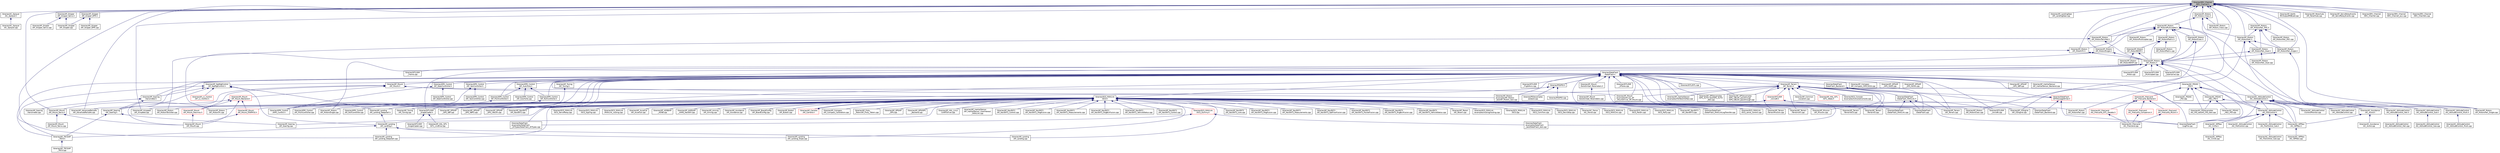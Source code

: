 digraph "libraries/SRV_Channel/SRV_Channel.h"
{
 // INTERACTIVE_SVG=YES
  edge [fontname="Helvetica",fontsize="10",labelfontname="Helvetica",labelfontsize="10"];
  node [fontname="Helvetica",fontsize="10",shape=record];
  Node1 [label="libraries/SRV_Channel\l/SRV_Channel.h",height=0.2,width=0.4,color="black", fillcolor="grey75", style="filled", fontcolor="black"];
  Node1 -> Node2 [dir="back",color="midnightblue",fontsize="10",style="solid",fontname="Helvetica"];
  Node2 [label="libraries/AC_Sprayer\l/AC_Sprayer.h",height=0.2,width=0.4,color="black", fillcolor="white", style="filled",URL="$AC__Sprayer_8h.html",tooltip="Crop sprayer library. "];
  Node2 -> Node3 [dir="back",color="midnightblue",fontsize="10",style="solid",fontname="Helvetica"];
  Node3 [label="libraries/AC_Sprayer\l/AC_Sprayer.cpp",height=0.2,width=0.4,color="black", fillcolor="white", style="filled",URL="$AC__Sprayer_8cpp.html"];
  Node1 -> Node4 [dir="back",color="midnightblue",fontsize="10",style="solid",fontname="Helvetica"];
  Node4 [label="libraries/AP_AdvancedFailsafe\l/AP_AdvancedFailsafe.cpp",height=0.2,width=0.4,color="black", fillcolor="white", style="filled",URL="$AP__AdvancedFailsafe_8cpp.html"];
  Node1 -> Node5 [dir="back",color="midnightblue",fontsize="10",style="solid",fontname="Helvetica"];
  Node5 [label="libraries/AP_Airspeed\l/AP_Airspeed.cpp",height=0.2,width=0.4,color="black", fillcolor="white", style="filled",URL="$AP__Airspeed_8cpp.html"];
  Node1 -> Node6 [dir="back",color="midnightblue",fontsize="10",style="solid",fontname="Helvetica"];
  Node6 [label="libraries/AP_Gripper\l/AP_Gripper_Servo.h",height=0.2,width=0.4,color="black", fillcolor="white", style="filled",URL="$AP__Gripper__Servo_8h.html"];
  Node6 -> Node7 [dir="back",color="midnightblue",fontsize="10",style="solid",fontname="Helvetica"];
  Node7 [label="libraries/AP_Gripper\l/AP_Gripper.cpp",height=0.2,width=0.4,color="black", fillcolor="white", style="filled",URL="$AP__Gripper_8cpp.html"];
  Node6 -> Node8 [dir="back",color="midnightblue",fontsize="10",style="solid",fontname="Helvetica"];
  Node8 [label="libraries/AP_Gripper\l/AP_Gripper_Servo.cpp",height=0.2,width=0.4,color="black", fillcolor="white", style="filled",URL="$AP__Gripper__Servo_8cpp.html"];
  Node1 -> Node9 [dir="back",color="midnightblue",fontsize="10",style="solid",fontname="Helvetica"];
  Node9 [label="libraries/AP_Gripper\l/AP_Gripper_EPM.h",height=0.2,width=0.4,color="black", fillcolor="white", style="filled",URL="$AP__Gripper__EPM_8h.html"];
  Node9 -> Node7 [dir="back",color="midnightblue",fontsize="10",style="solid",fontname="Helvetica"];
  Node9 -> Node10 [dir="back",color="midnightblue",fontsize="10",style="solid",fontname="Helvetica"];
  Node10 [label="libraries/AP_Gripper\l/AP_Gripper_EPM.cpp",height=0.2,width=0.4,color="black", fillcolor="white", style="filled",URL="$AP__Gripper__EPM_8cpp.html"];
  Node1 -> Node11 [dir="back",color="midnightblue",fontsize="10",style="solid",fontname="Helvetica"];
  Node11 [label="libraries/AP_ICEngine\l/AP_ICEngine.cpp",height=0.2,width=0.4,color="black", fillcolor="white", style="filled",URL="$AP__ICEngine_8cpp.html"];
  Node1 -> Node12 [dir="back",color="midnightblue",fontsize="10",style="solid",fontname="Helvetica"];
  Node12 [label="libraries/AP_Landing\l/AP_Landing_Deepstall.cpp",height=0.2,width=0.4,color="black", fillcolor="white", style="filled",URL="$AP__Landing__Deepstall_8cpp.html"];
  Node1 -> Node13 [dir="back",color="midnightblue",fontsize="10",style="solid",fontname="Helvetica"];
  Node13 [label="libraries/AP_LandingGear\l/AP_LandingGear.cpp",height=0.2,width=0.4,color="black", fillcolor="white", style="filled",URL="$AP__LandingGear_8cpp.html"];
  Node1 -> Node14 [dir="back",color="midnightblue",fontsize="10",style="solid",fontname="Helvetica"];
  Node14 [label="libraries/AP_Motors\l/AP_Motors_Class.h",height=0.2,width=0.4,color="black", fillcolor="white", style="filled",URL="$AP__Motors__Class_8h.html"];
  Node14 -> Node15 [dir="back",color="midnightblue",fontsize="10",style="solid",fontname="Helvetica"];
  Node15 [label="libraries/AP_Motors\l/AP_Motors.h",height=0.2,width=0.4,color="black", fillcolor="white", style="filled",URL="$AP__Motors_8h.html"];
  Node15 -> Node16 [dir="back",color="midnightblue",fontsize="10",style="solid",fontname="Helvetica"];
  Node16 [label="libraries/AC_AttitudeControl\l/AC_AttitudeControl.h",height=0.2,width=0.4,color="black", fillcolor="white", style="filled",URL="$AC__AttitudeControl_8h.html",tooltip="ArduCopter attitude control library. "];
  Node16 -> Node17 [dir="back",color="midnightblue",fontsize="10",style="solid",fontname="Helvetica"];
  Node17 [label="libraries/AC_AttitudeControl\l/AC_AttitudeControl.cpp",height=0.2,width=0.4,color="black", fillcolor="white", style="filled",URL="$AC__AttitudeControl_8cpp.html"];
  Node16 -> Node18 [dir="back",color="midnightblue",fontsize="10",style="solid",fontname="Helvetica"];
  Node18 [label="libraries/AC_AttitudeControl\l/AC_AttitudeControl_Heli.h",height=0.2,width=0.4,color="black", fillcolor="white", style="filled",URL="$AC__AttitudeControl__Heli_8h.html",tooltip="ArduCopter attitude control library for traditional helicopters. "];
  Node18 -> Node19 [dir="back",color="midnightblue",fontsize="10",style="solid",fontname="Helvetica"];
  Node19 [label="libraries/AC_AttitudeControl\l/AC_AttitudeControl_Heli.cpp",height=0.2,width=0.4,color="black", fillcolor="white", style="filled",URL="$AC__AttitudeControl__Heli_8cpp.html"];
  Node16 -> Node20 [dir="back",color="midnightblue",fontsize="10",style="solid",fontname="Helvetica"];
  Node20 [label="libraries/AC_AttitudeControl\l/AC_AttitudeControl_Multi.h",height=0.2,width=0.4,color="black", fillcolor="white", style="filled",URL="$AC__AttitudeControl__Multi_8h.html",tooltip="ArduCopter attitude control library. "];
  Node20 -> Node21 [dir="back",color="midnightblue",fontsize="10",style="solid",fontname="Helvetica"];
  Node21 [label="libraries/AC_AttitudeControl\l/AC_AttitudeControl_Multi.cpp",height=0.2,width=0.4,color="black", fillcolor="white", style="filled",URL="$AC__AttitudeControl__Multi_8cpp.html"];
  Node16 -> Node22 [dir="back",color="midnightblue",fontsize="10",style="solid",fontname="Helvetica"];
  Node22 [label="libraries/AC_AttitudeControl\l/AC_AttitudeControl_Sub.h",height=0.2,width=0.4,color="black", fillcolor="white", style="filled",URL="$AC__AttitudeControl__Sub_8h.html",tooltip="ArduSub attitude control library. "];
  Node22 -> Node23 [dir="back",color="midnightblue",fontsize="10",style="solid",fontname="Helvetica"];
  Node23 [label="libraries/AC_AttitudeControl\l/AC_AttitudeControl_Sub.cpp",height=0.2,width=0.4,color="black", fillcolor="white", style="filled",URL="$AC__AttitudeControl__Sub_8cpp.html"];
  Node16 -> Node24 [dir="back",color="midnightblue",fontsize="10",style="solid",fontname="Helvetica"];
  Node24 [label="libraries/AC_AttitudeControl\l/AC_PosControl.h",height=0.2,width=0.4,color="black", fillcolor="white", style="filled",URL="$AC__PosControl_8h.html"];
  Node24 -> Node25 [dir="back",color="midnightblue",fontsize="10",style="solid",fontname="Helvetica"];
  Node25 [label="libraries/AC_AttitudeControl\l/AC_PosControl.cpp",height=0.2,width=0.4,color="black", fillcolor="white", style="filled",URL="$AC__PosControl_8cpp.html"];
  Node24 -> Node26 [dir="back",color="midnightblue",fontsize="10",style="solid",fontname="Helvetica"];
  Node26 [label="libraries/AC_AttitudeControl\l/AC_PosControl_Sub.h",height=0.2,width=0.4,color="black", fillcolor="white", style="filled",URL="$AC__PosControl__Sub_8h.html"];
  Node26 -> Node27 [dir="back",color="midnightblue",fontsize="10",style="solid",fontname="Helvetica"];
  Node27 [label="libraries/AC_AttitudeControl\l/AC_PosControl_Sub.cpp",height=0.2,width=0.4,color="black", fillcolor="white", style="filled",URL="$AC__PosControl__Sub_8cpp.html"];
  Node24 -> Node28 [dir="back",color="midnightblue",fontsize="10",style="solid",fontname="Helvetica"];
  Node28 [label="libraries/AC_WPNav\l/AC_Circle.h",height=0.2,width=0.4,color="black", fillcolor="white", style="filled",URL="$AC__Circle_8h.html"];
  Node28 -> Node29 [dir="back",color="midnightblue",fontsize="10",style="solid",fontname="Helvetica"];
  Node29 [label="libraries/AC_WPNav\l/AC_Circle.cpp",height=0.2,width=0.4,color="black", fillcolor="white", style="filled",URL="$AC__Circle_8cpp.html"];
  Node24 -> Node30 [dir="back",color="midnightblue",fontsize="10",style="solid",fontname="Helvetica"];
  Node30 [label="libraries/AC_WPNav\l/AC_WPNav.h",height=0.2,width=0.4,color="black", fillcolor="white", style="filled",URL="$AC__WPNav_8h.html"];
  Node30 -> Node31 [dir="back",color="midnightblue",fontsize="10",style="solid",fontname="Helvetica"];
  Node31 [label="libraries/AC_WPNav\l/AC_WPNav.cpp",height=0.2,width=0.4,color="black", fillcolor="white", style="filled",URL="$AC__WPNav_8cpp.html"];
  Node24 -> Node32 [dir="back",color="midnightblue",fontsize="10",style="solid",fontname="Helvetica"];
  Node32 [label="libraries/DataFlash\l/LogFile.cpp",height=0.2,width=0.4,color="black", fillcolor="white", style="filled",URL="$LogFile_8cpp.html"];
  Node16 -> Node33 [dir="back",color="midnightblue",fontsize="10",style="solid",fontname="Helvetica"];
  Node33 [label="libraries/AC_AttitudeControl\l/ControlMonitor.cpp",height=0.2,width=0.4,color="black", fillcolor="white", style="filled",URL="$ControlMonitor_8cpp.html"];
  Node16 -> Node34 [dir="back",color="midnightblue",fontsize="10",style="solid",fontname="Helvetica"];
  Node34 [label="libraries/AC_Avoidance\l/AC_Avoid.h",height=0.2,width=0.4,color="black", fillcolor="white", style="filled",URL="$AC__Avoid_8h.html"];
  Node34 -> Node35 [dir="back",color="midnightblue",fontsize="10",style="solid",fontname="Helvetica"];
  Node35 [label="libraries/AC_Avoidance\l/AC_Avoid.cpp",height=0.2,width=0.4,color="black", fillcolor="white", style="filled",URL="$AC__Avoid_8cpp.html"];
  Node34 -> Node30 [dir="back",color="midnightblue",fontsize="10",style="solid",fontname="Helvetica"];
  Node16 -> Node30 [dir="back",color="midnightblue",fontsize="10",style="solid",fontname="Helvetica"];
  Node16 -> Node32 [dir="back",color="midnightblue",fontsize="10",style="solid",fontname="Helvetica"];
  Node15 -> Node24 [dir="back",color="midnightblue",fontsize="10",style="solid",fontname="Helvetica"];
  Node15 -> Node36 [dir="back",color="midnightblue",fontsize="10",style="solid",fontname="Helvetica"];
  Node36 [label="libraries/AP_Motors\l/examples/AP_Motors\l_test/AP_Motors_test.cpp",height=0.2,width=0.4,color="black", fillcolor="white", style="filled",URL="$AP__Motors__test_8cpp.html"];
  Node15 -> Node37 [dir="back",color="midnightblue",fontsize="10",style="solid",fontname="Helvetica"];
  Node37 [label="libraries/DataFlash\l/DataFlash.h",height=0.2,width=0.4,color="black", fillcolor="white", style="filled",URL="$DataFlash_8h.html"];
  Node37 -> Node38 [dir="back",color="midnightblue",fontsize="10",style="solid",fontname="Helvetica"];
  Node38 [label="libraries/AC_PID/AC\l_PID.h",height=0.2,width=0.4,color="black", fillcolor="white", style="filled",URL="$AC__PID_8h.html",tooltip="Generic PID algorithm, with EEPROM-backed storage of constants. "];
  Node38 -> Node16 [dir="back",color="midnightblue",fontsize="10",style="solid",fontname="Helvetica"];
  Node38 -> Node24 [dir="back",color="midnightblue",fontsize="10",style="solid",fontname="Helvetica"];
  Node38 -> Node39 [dir="back",color="midnightblue",fontsize="10",style="solid",fontname="Helvetica"];
  Node39 [label="libraries/AC_PID/AC\l_HELI_PID.h",height=0.2,width=0.4,color="black", fillcolor="white", style="filled",URL="$AC__HELI__PID_8h.html",tooltip="Helicopter Specific Rate PID algorithm, with EEPROM-backed storage of constants. "];
  Node39 -> Node18 [dir="back",color="midnightblue",fontsize="10",style="solid",fontname="Helvetica"];
  Node39 -> Node40 [dir="back",color="midnightblue",fontsize="10",style="solid",fontname="Helvetica"];
  Node40 [label="libraries/AC_PID/AC\l_HELI_PID.cpp",height=0.2,width=0.4,color="black", fillcolor="white", style="filled",URL="$AC__HELI__PID_8cpp.html",tooltip="Generic PID algorithm. "];
  Node39 -> Node41 [dir="back",color="midnightblue",fontsize="10",style="solid",fontname="Helvetica"];
  Node41 [label="libraries/AC_PID/examples\l/AC_PID_test/AC_PID_test.cpp",height=0.2,width=0.4,color="black", fillcolor="white", style="filled",URL="$AC__PID__test_8cpp.html"];
  Node38 -> Node42 [dir="back",color="midnightblue",fontsize="10",style="solid",fontname="Helvetica"];
  Node42 [label="libraries/AC_PID/AC\l_PID.cpp",height=0.2,width=0.4,color="black", fillcolor="white", style="filled",URL="$AC__PID_8cpp.html",tooltip="Generic PID algorithm. "];
  Node38 -> Node41 [dir="back",color="midnightblue",fontsize="10",style="solid",fontname="Helvetica"];
  Node38 -> Node43 [dir="back",color="midnightblue",fontsize="10",style="solid",fontname="Helvetica"];
  Node43 [label="libraries/AC_PrecLand\l/AC_PrecLand_Backend.h",height=0.2,width=0.4,color="red", fillcolor="white", style="filled",URL="$AC__PrecLand__Backend_8h.html"];
  Node43 -> Node44 [dir="back",color="midnightblue",fontsize="10",style="solid",fontname="Helvetica"];
  Node44 [label="libraries/AC_PrecLand\l/AC_PrecLand.cpp",height=0.2,width=0.4,color="black", fillcolor="white", style="filled",URL="$AC__PrecLand_8cpp.html"];
  Node43 -> Node45 [dir="back",color="midnightblue",fontsize="10",style="solid",fontname="Helvetica"];
  Node45 [label="libraries/AC_PrecLand\l/AC_PrecLand_Companion.h",height=0.2,width=0.4,color="red", fillcolor="white", style="filled",URL="$AC__PrecLand__Companion_8h.html"];
  Node45 -> Node44 [dir="back",color="midnightblue",fontsize="10",style="solid",fontname="Helvetica"];
  Node43 -> Node46 [dir="back",color="midnightblue",fontsize="10",style="solid",fontname="Helvetica"];
  Node46 [label="libraries/AC_PrecLand\l/AC_PrecLand_IRLock.h",height=0.2,width=0.4,color="red", fillcolor="white", style="filled",URL="$AC__PrecLand__IRLock_8h.html"];
  Node46 -> Node44 [dir="back",color="midnightblue",fontsize="10",style="solid",fontname="Helvetica"];
  Node43 -> Node47 [dir="back",color="midnightblue",fontsize="10",style="solid",fontname="Helvetica"];
  Node47 [label="libraries/AC_PrecLand\l/AC_PrecLand_SITL_Gazebo.h",height=0.2,width=0.4,color="red", fillcolor="white", style="filled",URL="$AC__PrecLand__SITL__Gazebo_8h.html"];
  Node47 -> Node44 [dir="back",color="midnightblue",fontsize="10",style="solid",fontname="Helvetica"];
  Node37 -> Node48 [dir="back",color="midnightblue",fontsize="10",style="solid",fontname="Helvetica"];
  Node48 [label="libraries/AP_Compass\l/AP_Compass_MMC3416.cpp",height=0.2,width=0.4,color="black", fillcolor="white", style="filled",URL="$AP__Compass__MMC3416_8cpp.html"];
  Node37 -> Node49 [dir="back",color="midnightblue",fontsize="10",style="solid",fontname="Helvetica"];
  Node49 [label="libraries/AP_GPS/AP\l_GPS_GSOF.cpp",height=0.2,width=0.4,color="black", fillcolor="white", style="filled",URL="$AP__GPS__GSOF_8cpp.html"];
  Node37 -> Node50 [dir="back",color="midnightblue",fontsize="10",style="solid",fontname="Helvetica"];
  Node50 [label="libraries/AP_GPS/AP\l_GPS_NOVA.cpp",height=0.2,width=0.4,color="black", fillcolor="white", style="filled",URL="$AP__GPS__NOVA_8cpp.html"];
  Node37 -> Node51 [dir="back",color="midnightblue",fontsize="10",style="solid",fontname="Helvetica"];
  Node51 [label="libraries/AP_GPS/AP\l_GPS_SBF.cpp",height=0.2,width=0.4,color="black", fillcolor="white", style="filled",URL="$AP__GPS__SBF_8cpp.html"];
  Node37 -> Node52 [dir="back",color="midnightblue",fontsize="10",style="solid",fontname="Helvetica"];
  Node52 [label="libraries/AP_GPS/AP\l_GPS_SBP.cpp",height=0.2,width=0.4,color="black", fillcolor="white", style="filled",URL="$AP__GPS__SBP_8cpp.html"];
  Node37 -> Node53 [dir="back",color="midnightblue",fontsize="10",style="solid",fontname="Helvetica"];
  Node53 [label="libraries/AP_GPS/AP\l_GPS_SBP2.cpp",height=0.2,width=0.4,color="black", fillcolor="white", style="filled",URL="$AP__GPS__SBP2_8cpp.html"];
  Node37 -> Node54 [dir="back",color="midnightblue",fontsize="10",style="solid",fontname="Helvetica"];
  Node54 [label="libraries/AP_GPS/AP\l_GPS_UBLOX.cpp",height=0.2,width=0.4,color="black", fillcolor="white", style="filled",URL="$AP__GPS__UBLOX_8cpp.html"];
  Node37 -> Node55 [dir="back",color="midnightblue",fontsize="10",style="solid",fontname="Helvetica"];
  Node55 [label="libraries/AP_GPS/examples\l/GPS_AUTO_test/GPS_AUTO\l_test.cpp",height=0.2,width=0.4,color="black", fillcolor="white", style="filled",URL="$GPS__AUTO__test_8cpp.html"];
  Node37 -> Node56 [dir="back",color="midnightblue",fontsize="10",style="solid",fontname="Helvetica"];
  Node56 [label="libraries/AP_GPS/examples\l/GPS_UBLOX_passthrough\l/GPS_UBLOX_passthrough.cpp",height=0.2,width=0.4,color="black", fillcolor="white", style="filled",URL="$GPS__UBLOX__passthrough_8cpp.html"];
  Node37 -> Node57 [dir="back",color="midnightblue",fontsize="10",style="solid",fontname="Helvetica"];
  Node57 [label="libraries/AP_InertialSensor\l/AP_InertialSensor_Backend.cpp",height=0.2,width=0.4,color="black", fillcolor="white", style="filled",URL="$AP__InertialSensor__Backend_8cpp.html"];
  Node37 -> Node58 [dir="back",color="midnightblue",fontsize="10",style="solid",fontname="Helvetica"];
  Node58 [label="libraries/AP_InertialSensor\l/examples/VibTest/VibTest.cpp",height=0.2,width=0.4,color="black", fillcolor="white", style="filled",URL="$VibTest_8cpp.html"];
  Node37 -> Node36 [dir="back",color="midnightblue",fontsize="10",style="solid",fontname="Helvetica"];
  Node37 -> Node59 [dir="back",color="midnightblue",fontsize="10",style="solid",fontname="Helvetica"];
  Node59 [label="libraries/AP_Mount\l/AP_Mount.h",height=0.2,width=0.4,color="black", fillcolor="white", style="filled",URL="$AP__Mount_8h.html"];
  Node59 -> Node60 [dir="back",color="midnightblue",fontsize="10",style="solid",fontname="Helvetica"];
  Node60 [label="libraries/AP_Mount\l/AP_Mount.cpp",height=0.2,width=0.4,color="black", fillcolor="white", style="filled",URL="$AP__Mount_8cpp.html"];
  Node59 -> Node61 [dir="back",color="midnightblue",fontsize="10",style="solid",fontname="Helvetica"];
  Node61 [label="libraries/AP_Mount\l/AP_Mount_Backend.h",height=0.2,width=0.4,color="red", fillcolor="white", style="filled",URL="$AP__Mount__Backend_8h.html"];
  Node61 -> Node60 [dir="back",color="midnightblue",fontsize="10",style="solid",fontname="Helvetica"];
  Node61 -> Node62 [dir="back",color="midnightblue",fontsize="10",style="solid",fontname="Helvetica"];
  Node62 [label="libraries/AP_Mount\l/AP_Mount_Servo.h",height=0.2,width=0.4,color="black", fillcolor="white", style="filled",URL="$AP__Mount__Servo_8h.html"];
  Node62 -> Node60 [dir="back",color="midnightblue",fontsize="10",style="solid",fontname="Helvetica"];
  Node62 -> Node63 [dir="back",color="midnightblue",fontsize="10",style="solid",fontname="Helvetica"];
  Node63 [label="libraries/AP_Mount\l/AP_Mount_Servo.cpp",height=0.2,width=0.4,color="black", fillcolor="white", style="filled",URL="$AP__Mount__Servo_8cpp.html"];
  Node61 -> Node64 [dir="back",color="midnightblue",fontsize="10",style="solid",fontname="Helvetica"];
  Node64 [label="libraries/AP_Mount\l/AP_Mount_Alexmos.h",height=0.2,width=0.4,color="red", fillcolor="white", style="filled",URL="$AP__Mount__Alexmos_8h.html"];
  Node64 -> Node60 [dir="back",color="midnightblue",fontsize="10",style="solid",fontname="Helvetica"];
  Node61 -> Node65 [dir="back",color="midnightblue",fontsize="10",style="solid",fontname="Helvetica"];
  Node65 [label="libraries/AP_Mount\l/AP_Mount_SToRM32.h",height=0.2,width=0.4,color="red", fillcolor="white", style="filled",URL="$AP__Mount__SToRM32_8h.html"];
  Node65 -> Node60 [dir="back",color="midnightblue",fontsize="10",style="solid",fontname="Helvetica"];
  Node59 -> Node64 [dir="back",color="midnightblue",fontsize="10",style="solid",fontname="Helvetica"];
  Node59 -> Node66 [dir="back",color="midnightblue",fontsize="10",style="solid",fontname="Helvetica"];
  Node66 [label="libraries/AP_Mount\l/examples/trivial_AP\l_Mount/trivial_AP_Mount.cpp",height=0.2,width=0.4,color="black", fillcolor="white", style="filled",URL="$trivial__AP__Mount_8cpp.html"];
  Node59 -> Node67 [dir="back",color="midnightblue",fontsize="10",style="solid",fontname="Helvetica"];
  Node67 [label="libraries/GCS_MAVLink\l/GCS.h",height=0.2,width=0.4,color="black", fillcolor="white", style="filled",URL="$GCS_8h.html",tooltip="Interface definition for the various Ground Control System. "];
  Node67 -> Node68 [dir="back",color="midnightblue",fontsize="10",style="solid",fontname="Helvetica"];
  Node68 [label="libraries/AC_Fence\l/AC_Fence.cpp",height=0.2,width=0.4,color="black", fillcolor="white", style="filled",URL="$AC__Fence_8cpp.html"];
  Node67 -> Node69 [dir="back",color="midnightblue",fontsize="10",style="solid",fontname="Helvetica"];
  Node69 [label="libraries/AP_AccelCal\l/AP_AccelCal.cpp",height=0.2,width=0.4,color="black", fillcolor="white", style="filled",URL="$AP__AccelCal_8cpp.html"];
  Node67 -> Node70 [dir="back",color="midnightblue",fontsize="10",style="solid",fontname="Helvetica"];
  Node70 [label="libraries/AP_ADSB/AP\l_ADSB.cpp",height=0.2,width=0.4,color="black", fillcolor="white", style="filled",URL="$AP__ADSB_8cpp.html"];
  Node67 -> Node4 [dir="back",color="midnightblue",fontsize="10",style="solid",fontname="Helvetica"];
  Node67 -> Node71 [dir="back",color="midnightblue",fontsize="10",style="solid",fontname="Helvetica"];
  Node71 [label="libraries/AP_AHRS/AP\l_AHRS_NavEKF.cpp",height=0.2,width=0.4,color="black", fillcolor="white", style="filled",URL="$AP__AHRS__NavEKF_8cpp.html"];
  Node67 -> Node5 [dir="back",color="midnightblue",fontsize="10",style="solid",fontname="Helvetica"];
  Node67 -> Node72 [dir="back",color="midnightblue",fontsize="10",style="solid",fontname="Helvetica"];
  Node72 [label="libraries/AP_Arming\l/AP_Arming.cpp",height=0.2,width=0.4,color="black", fillcolor="white", style="filled",URL="$AP__Arming_8cpp.html"];
  Node67 -> Node73 [dir="back",color="midnightblue",fontsize="10",style="solid",fontname="Helvetica"];
  Node73 [label="libraries/AP_Avoidance\l/AP_Avoidance.cpp",height=0.2,width=0.4,color="black", fillcolor="white", style="filled",URL="$AP__Avoidance_8cpp.html"];
  Node67 -> Node74 [dir="back",color="midnightblue",fontsize="10",style="solid",fontname="Helvetica"];
  Node74 [label="libraries/AP_BoardConfig\l/AP_BoardConfig.cpp",height=0.2,width=0.4,color="black", fillcolor="white", style="filled",URL="$AP__BoardConfig_8cpp.html"];
  Node67 -> Node75 [dir="back",color="midnightblue",fontsize="10",style="solid",fontname="Helvetica"];
  Node75 [label="libraries/AP_Button\l/AP_Button.cpp",height=0.2,width=0.4,color="black", fillcolor="white", style="filled",URL="$AP__Button_8cpp.html"];
  Node67 -> Node76 [dir="back",color="midnightblue",fontsize="10",style="solid",fontname="Helvetica"];
  Node76 [label="libraries/AP_Camera\l/AP_Camera.h",height=0.2,width=0.4,color="red", fillcolor="white", style="filled",URL="$AP__Camera_8h.html",tooltip="Photo or video camera manager, with EEPROM-backed storage of constants. "];
  Node76 -> Node67 [dir="back",color="midnightblue",fontsize="10",style="solid",fontname="Helvetica"];
  Node67 -> Node77 [dir="back",color="midnightblue",fontsize="10",style="solid",fontname="Helvetica"];
  Node77 [label="libraries/AP_Compass\l/AP_Compass_Calibration.cpp",height=0.2,width=0.4,color="black", fillcolor="white", style="filled",URL="$AP__Compass__Calibration_8cpp.html"];
  Node67 -> Node78 [dir="back",color="midnightblue",fontsize="10",style="solid",fontname="Helvetica"];
  Node78 [label="libraries/AP_Frsky\l_Telem/AP_Frsky_Telem.cpp",height=0.2,width=0.4,color="black", fillcolor="white", style="filled",URL="$AP__Frsky__Telem_8cpp.html"];
  Node67 -> Node79 [dir="back",color="midnightblue",fontsize="10",style="solid",fontname="Helvetica"];
  Node79 [label="libraries/AP_GPS/AP\l_GPS.cpp",height=0.2,width=0.4,color="black", fillcolor="white", style="filled",URL="$AP__GPS_8cpp.html"];
  Node67 -> Node51 [dir="back",color="midnightblue",fontsize="10",style="solid",fontname="Helvetica"];
  Node67 -> Node53 [dir="back",color="midnightblue",fontsize="10",style="solid",fontname="Helvetica"];
  Node67 -> Node54 [dir="back",color="midnightblue",fontsize="10",style="solid",fontname="Helvetica"];
  Node67 -> Node80 [dir="back",color="midnightblue",fontsize="10",style="solid",fontname="Helvetica"];
  Node80 [label="libraries/AP_GPS/GPS\l_Backend.cpp",height=0.2,width=0.4,color="black", fillcolor="white", style="filled",URL="$GPS__Backend_8cpp.html"];
  Node67 -> Node81 [dir="back",color="midnightblue",fontsize="10",style="solid",fontname="Helvetica"];
  Node81 [label="libraries/AP_HAL_Linux\l/UARTDriver.cpp",height=0.2,width=0.4,color="black", fillcolor="white", style="filled",URL="$Linux_2UARTDriver_8cpp.html"];
  Node67 -> Node11 [dir="back",color="midnightblue",fontsize="10",style="solid",fontname="Helvetica"];
  Node67 -> Node82 [dir="back",color="midnightblue",fontsize="10",style="solid",fontname="Helvetica"];
  Node82 [label="libraries/AP_InertialSensor\l/AP_InertialSensor_UserInteract\l_MAVLink.cpp",height=0.2,width=0.4,color="black", fillcolor="white", style="filled",URL="$AP__InertialSensor__UserInteract__MAVLink_8cpp.html"];
  Node67 -> Node83 [dir="back",color="midnightblue",fontsize="10",style="solid",fontname="Helvetica"];
  Node83 [label="libraries/AP_Landing\l/AP_Landing.h",height=0.2,width=0.4,color="black", fillcolor="white", style="filled",URL="$AP__Landing_8h.html"];
  Node83 -> Node84 [dir="back",color="midnightblue",fontsize="10",style="solid",fontname="Helvetica"];
  Node84 [label="libraries/AP_Landing\l/AP_Landing.cpp",height=0.2,width=0.4,color="black", fillcolor="white", style="filled",URL="$AP__Landing_8cpp.html"];
  Node83 -> Node12 [dir="back",color="midnightblue",fontsize="10",style="solid",fontname="Helvetica"];
  Node83 -> Node85 [dir="back",color="midnightblue",fontsize="10",style="solid",fontname="Helvetica"];
  Node85 [label="libraries/AP_Landing\l/AP_Landing_Slope.cpp",height=0.2,width=0.4,color="black", fillcolor="white", style="filled",URL="$AP__Landing__Slope_8cpp.html"];
  Node83 -> Node86 [dir="back",color="midnightblue",fontsize="10",style="solid",fontname="Helvetica"];
  Node86 [label="libraries/AP_TECS/AP\l_TECS.h",height=0.2,width=0.4,color="black", fillcolor="white", style="filled",URL="$AP__TECS_8h.html",tooltip="Combined Total Energy Speed & Height Control. This is a instance of an AP_SpdHgtControl class..."];
  Node86 -> Node87 [dir="back",color="midnightblue",fontsize="10",style="solid",fontname="Helvetica"];
  Node87 [label="libraries/AP_TECS/AP\l_TECS.cpp",height=0.2,width=0.4,color="black", fillcolor="white", style="filled",URL="$AP__TECS_8cpp.html"];
  Node67 -> Node88 [dir="back",color="midnightblue",fontsize="10",style="solid",fontname="Helvetica"];
  Node88 [label="libraries/AP_Landing\l/AP_Landing_Deepstall.h",height=0.2,width=0.4,color="black", fillcolor="white", style="filled",URL="$AP__Landing__Deepstall_8h.html"];
  Node88 -> Node83 [dir="back",color="midnightblue",fontsize="10",style="solid",fontname="Helvetica"];
  Node67 -> Node84 [dir="back",color="midnightblue",fontsize="10",style="solid",fontname="Helvetica"];
  Node67 -> Node12 [dir="back",color="midnightblue",fontsize="10",style="solid",fontname="Helvetica"];
  Node67 -> Node85 [dir="back",color="midnightblue",fontsize="10",style="solid",fontname="Helvetica"];
  Node67 -> Node89 [dir="back",color="midnightblue",fontsize="10",style="solid",fontname="Helvetica"];
  Node89 [label="libraries/AP_Mission\l/AP_Mission.cpp",height=0.2,width=0.4,color="black", fillcolor="white", style="filled",URL="$AP__Mission_8cpp.html",tooltip="Handles the MAVLINK command mission stack. Reads and writes mission to storage. "];
  Node67 -> Node90 [dir="back",color="midnightblue",fontsize="10",style="solid",fontname="Helvetica"];
  Node90 [label="libraries/AP_Motors\l/AP_MotorsCoax.cpp",height=0.2,width=0.4,color="black", fillcolor="white", style="filled",URL="$AP__MotorsCoax_8cpp.html"];
  Node67 -> Node91 [dir="back",color="midnightblue",fontsize="10",style="solid",fontname="Helvetica"];
  Node91 [label="libraries/AP_Motors\l/AP_MotorsHeli.cpp",height=0.2,width=0.4,color="black", fillcolor="white", style="filled",URL="$AP__MotorsHeli_8cpp.html"];
  Node67 -> Node92 [dir="back",color="midnightblue",fontsize="10",style="solid",fontname="Helvetica"];
  Node92 [label="libraries/AP_Motors\l/AP_MotorsHeli_Single.cpp",height=0.2,width=0.4,color="black", fillcolor="white", style="filled",URL="$AP__MotorsHeli__Single_8cpp.html"];
  Node67 -> Node93 [dir="back",color="midnightblue",fontsize="10",style="solid",fontname="Helvetica"];
  Node93 [label="libraries/AP_Motors\l/AP_MotorsSingle.cpp",height=0.2,width=0.4,color="black", fillcolor="white", style="filled",URL="$AP__MotorsSingle_8cpp.html"];
  Node67 -> Node94 [dir="back",color="midnightblue",fontsize="10",style="solid",fontname="Helvetica"];
  Node94 [label="libraries/AP_Motors\l/AP_MotorsTailsitter.cpp",height=0.2,width=0.4,color="black", fillcolor="white", style="filled",URL="$AP__MotorsTailsitter_8cpp.html"];
  Node67 -> Node95 [dir="back",color="midnightblue",fontsize="10",style="solid",fontname="Helvetica"];
  Node95 [label="libraries/AP_Motors\l/AP_MotorsTri.cpp",height=0.2,width=0.4,color="black", fillcolor="white", style="filled",URL="$AP__MotorsTri_8cpp.html"];
  Node67 -> Node65 [dir="back",color="midnightblue",fontsize="10",style="solid",fontname="Helvetica"];
  Node67 -> Node96 [dir="back",color="midnightblue",fontsize="10",style="solid",fontname="Helvetica"];
  Node96 [label="libraries/AP_NavEKF2\l/AP_NavEKF2.cpp",height=0.2,width=0.4,color="black", fillcolor="white", style="filled",URL="$AP__NavEKF2_8cpp.html"];
  Node67 -> Node97 [dir="back",color="midnightblue",fontsize="10",style="solid",fontname="Helvetica"];
  Node97 [label="libraries/AP_NavEKF2\l/AP_NavEKF2_Control.cpp",height=0.2,width=0.4,color="black", fillcolor="white", style="filled",URL="$AP__NavEKF2__Control_8cpp.html"];
  Node67 -> Node98 [dir="back",color="midnightblue",fontsize="10",style="solid",fontname="Helvetica"];
  Node98 [label="libraries/AP_NavEKF2\l/AP_NavEKF2_MagFusion.cpp",height=0.2,width=0.4,color="black", fillcolor="white", style="filled",URL="$AP__NavEKF2__MagFusion_8cpp.html"];
  Node67 -> Node99 [dir="back",color="midnightblue",fontsize="10",style="solid",fontname="Helvetica"];
  Node99 [label="libraries/AP_NavEKF2\l/AP_NavEKF2_Measurements.cpp",height=0.2,width=0.4,color="black", fillcolor="white", style="filled",URL="$AP__NavEKF2__Measurements_8cpp.html"];
  Node67 -> Node100 [dir="back",color="midnightblue",fontsize="10",style="solid",fontname="Helvetica"];
  Node100 [label="libraries/AP_NavEKF2\l/AP_NavEKF2_RngBcnFusion.cpp",height=0.2,width=0.4,color="black", fillcolor="white", style="filled",URL="$AP__NavEKF2__RngBcnFusion_8cpp.html"];
  Node67 -> Node101 [dir="back",color="midnightblue",fontsize="10",style="solid",fontname="Helvetica"];
  Node101 [label="libraries/AP_NavEKF2\l/AP_NavEKF2_VehicleStatus.cpp",height=0.2,width=0.4,color="black", fillcolor="white", style="filled",URL="$AP__NavEKF2__VehicleStatus_8cpp.html"];
  Node67 -> Node102 [dir="back",color="midnightblue",fontsize="10",style="solid",fontname="Helvetica"];
  Node102 [label="libraries/AP_NavEKF3\l/AP_NavEKF3.cpp",height=0.2,width=0.4,color="black", fillcolor="white", style="filled",URL="$AP__NavEKF3_8cpp.html"];
  Node67 -> Node103 [dir="back",color="midnightblue",fontsize="10",style="solid",fontname="Helvetica"];
  Node103 [label="libraries/AP_NavEKF3\l/AP_NavEKF3_Control.cpp",height=0.2,width=0.4,color="black", fillcolor="white", style="filled",URL="$AP__NavEKF3__Control_8cpp.html"];
  Node67 -> Node104 [dir="back",color="midnightblue",fontsize="10",style="solid",fontname="Helvetica"];
  Node104 [label="libraries/AP_NavEKF3\l/AP_NavEKF3_core.cpp",height=0.2,width=0.4,color="black", fillcolor="white", style="filled",URL="$AP__NavEKF3__core_8cpp.html"];
  Node67 -> Node105 [dir="back",color="midnightblue",fontsize="10",style="solid",fontname="Helvetica"];
  Node105 [label="libraries/AP_NavEKF3\l/AP_NavEKF3_MagFusion.cpp",height=0.2,width=0.4,color="black", fillcolor="white", style="filled",URL="$AP__NavEKF3__MagFusion_8cpp.html"];
  Node67 -> Node106 [dir="back",color="midnightblue",fontsize="10",style="solid",fontname="Helvetica"];
  Node106 [label="libraries/AP_NavEKF3\l/AP_NavEKF3_Measurements.cpp",height=0.2,width=0.4,color="black", fillcolor="white", style="filled",URL="$AP__NavEKF3__Measurements_8cpp.html"];
  Node67 -> Node107 [dir="back",color="midnightblue",fontsize="10",style="solid",fontname="Helvetica"];
  Node107 [label="libraries/AP_NavEKF3\l/AP_NavEKF3_OptFlowFusion.cpp",height=0.2,width=0.4,color="black", fillcolor="white", style="filled",URL="$AP__NavEKF3__OptFlowFusion_8cpp.html"];
  Node67 -> Node108 [dir="back",color="midnightblue",fontsize="10",style="solid",fontname="Helvetica"];
  Node108 [label="libraries/AP_NavEKF3\l/AP_NavEKF3_PosVelFusion.cpp",height=0.2,width=0.4,color="black", fillcolor="white", style="filled",URL="$AP__NavEKF3__PosVelFusion_8cpp.html"];
  Node67 -> Node109 [dir="back",color="midnightblue",fontsize="10",style="solid",fontname="Helvetica"];
  Node109 [label="libraries/AP_NavEKF3\l/AP_NavEKF3_RngBcnFusion.cpp",height=0.2,width=0.4,color="black", fillcolor="white", style="filled",URL="$AP__NavEKF3__RngBcnFusion_8cpp.html"];
  Node67 -> Node110 [dir="back",color="midnightblue",fontsize="10",style="solid",fontname="Helvetica"];
  Node110 [label="libraries/AP_NavEKF3\l/AP_NavEKF3_VehicleStatus.cpp",height=0.2,width=0.4,color="black", fillcolor="white", style="filled",URL="$AP__NavEKF3__VehicleStatus_8cpp.html"];
  Node67 -> Node111 [dir="back",color="midnightblue",fontsize="10",style="solid",fontname="Helvetica"];
  Node111 [label="libraries/AP_Param\l/AP_Param.cpp",height=0.2,width=0.4,color="black", fillcolor="white", style="filled",URL="$AP__Param_8cpp.html",tooltip="The AP variable store. "];
  Node67 -> Node112 [dir="back",color="midnightblue",fontsize="10",style="solid",fontname="Helvetica"];
  Node112 [label="libraries/AP_Soaring\l/AP_Soaring.cpp",height=0.2,width=0.4,color="black", fillcolor="white", style="filled",URL="$AP__Soaring_8cpp.html"];
  Node67 -> Node113 [dir="back",color="midnightblue",fontsize="10",style="solid",fontname="Helvetica"];
  Node113 [label="libraries/AP_Terrain\l/AP_Terrain.cpp",height=0.2,width=0.4,color="black", fillcolor="white", style="filled",URL="$AP__Terrain_8cpp.html"];
  Node67 -> Node114 [dir="back",color="midnightblue",fontsize="10",style="solid",fontname="Helvetica"];
  Node114 [label="libraries/AP_Terrain\l/TerrainGCS.cpp",height=0.2,width=0.4,color="black", fillcolor="white", style="filled",URL="$TerrainGCS_8cpp.html"];
  Node67 -> Node115 [dir="back",color="midnightblue",fontsize="10",style="solid",fontname="Helvetica"];
  Node115 [label="libraries/AP_Terrain\l/TerrainIO.cpp",height=0.2,width=0.4,color="black", fillcolor="white", style="filled",URL="$TerrainIO_8cpp.html"];
  Node67 -> Node116 [dir="back",color="midnightblue",fontsize="10",style="solid",fontname="Helvetica"];
  Node116 [label="libraries/AP_Terrain\l/TerrainMission.cpp",height=0.2,width=0.4,color="black", fillcolor="white", style="filled",URL="$TerrainMission_8cpp.html"];
  Node67 -> Node117 [dir="back",color="midnightblue",fontsize="10",style="solid",fontname="Helvetica"];
  Node117 [label="libraries/AP_Terrain\l/TerrainUtil.cpp",height=0.2,width=0.4,color="black", fillcolor="white", style="filled",URL="$TerrainUtil_8cpp.html"];
  Node67 -> Node118 [dir="back",color="midnightblue",fontsize="10",style="solid",fontname="Helvetica"];
  Node118 [label="libraries/AP_Tuning\l/AP_Tuning.cpp",height=0.2,width=0.4,color="black", fillcolor="white", style="filled",URL="$AP__Tuning_8cpp.html"];
  Node67 -> Node119 [dir="back",color="midnightblue",fontsize="10",style="solid",fontname="Helvetica"];
  Node119 [label="libraries/DataFlash\l/DataFlash.cpp",height=0.2,width=0.4,color="black", fillcolor="white", style="filled",URL="$DataFlash_8cpp.html"];
  Node67 -> Node120 [dir="back",color="midnightblue",fontsize="10",style="solid",fontname="Helvetica"];
  Node120 [label="libraries/DataFlash\l/DataFlash_MAVLink.cpp",height=0.2,width=0.4,color="black", fillcolor="white", style="filled",URL="$DataFlash__MAVLink_8cpp.html"];
  Node67 -> Node121 [dir="back",color="midnightblue",fontsize="10",style="solid",fontname="Helvetica"];
  Node121 [label="libraries/DataFlash\l/DataFlash_MAVLinkLogTransfer.cpp",height=0.2,width=0.4,color="black", fillcolor="white", style="filled",URL="$DataFlash__MAVLinkLogTransfer_8cpp.html"];
  Node67 -> Node122 [dir="back",color="midnightblue",fontsize="10",style="solid",fontname="Helvetica"];
  Node122 [label="libraries/GCS_MAVLink\l/examples/routing/routing.cpp",height=0.2,width=0.4,color="black", fillcolor="white", style="filled",URL="$routing_8cpp.html"];
  Node67 -> Node123 [dir="back",color="midnightblue",fontsize="10",style="solid",fontname="Helvetica"];
  Node123 [label="libraries/GCS_MAVLink\l/GCS.cpp",height=0.2,width=0.4,color="black", fillcolor="white", style="filled",URL="$GCS_8cpp.html"];
  Node67 -> Node124 [dir="back",color="midnightblue",fontsize="10",style="solid",fontname="Helvetica"];
  Node124 [label="libraries/GCS_MAVLink\l/GCS_Common.cpp",height=0.2,width=0.4,color="black", fillcolor="white", style="filled",URL="$GCS__Common_8cpp.html"];
  Node67 -> Node125 [dir="back",color="midnightblue",fontsize="10",style="solid",fontname="Helvetica"];
  Node125 [label="libraries/GCS_MAVLink\l/GCS_DeviceOp.cpp",height=0.2,width=0.4,color="black", fillcolor="white", style="filled",URL="$GCS__DeviceOp_8cpp.html"];
  Node67 -> Node126 [dir="back",color="midnightblue",fontsize="10",style="solid",fontname="Helvetica"];
  Node126 [label="libraries/GCS_MAVLink\l/GCS_Dummy.h",height=0.2,width=0.4,color="red", fillcolor="white", style="filled",URL="$GCS__Dummy_8h.html"];
  Node126 -> Node127 [dir="back",color="midnightblue",fontsize="10",style="solid",fontname="Helvetica"];
  Node127 [label="libraries/DataFlash\l/examples/DataFlash\l_AllTypes/DataFlash_AllTypes.cpp",height=0.2,width=0.4,color="black", fillcolor="white", style="filled",URL="$DataFlash__AllTypes_8cpp.html"];
  Node126 -> Node128 [dir="back",color="midnightblue",fontsize="10",style="solid",fontname="Helvetica"];
  Node128 [label="libraries/DataFlash\l/examples/DataFlash\l_test/DataFlash_test.cpp",height=0.2,width=0.4,color="black", fillcolor="white", style="filled",URL="$DataFlash__test_8cpp.html"];
  Node67 -> Node129 [dir="back",color="midnightblue",fontsize="10",style="solid",fontname="Helvetica"];
  Node129 [label="libraries/GCS_MAVLink\l/GCS_MAVLink.cpp",height=0.2,width=0.4,color="black", fillcolor="white", style="filled",URL="$GCS__MAVLink_8cpp.html"];
  Node67 -> Node130 [dir="back",color="midnightblue",fontsize="10",style="solid",fontname="Helvetica"];
  Node130 [label="libraries/GCS_MAVLink\l/GCS_Param.cpp",height=0.2,width=0.4,color="black", fillcolor="white", style="filled",URL="$GCS__Param_8cpp.html"];
  Node67 -> Node131 [dir="back",color="midnightblue",fontsize="10",style="solid",fontname="Helvetica"];
  Node131 [label="libraries/GCS_MAVLink\l/GCS_Rally.cpp",height=0.2,width=0.4,color="black", fillcolor="white", style="filled",URL="$GCS__Rally_8cpp.html"];
  Node67 -> Node132 [dir="back",color="midnightblue",fontsize="10",style="solid",fontname="Helvetica"];
  Node132 [label="libraries/GCS_MAVLink\l/GCS_serial_control.cpp",height=0.2,width=0.4,color="black", fillcolor="white", style="filled",URL="$GCS__serial__control_8cpp.html"];
  Node67 -> Node133 [dir="back",color="midnightblue",fontsize="10",style="solid",fontname="Helvetica"];
  Node133 [label="libraries/GCS_MAVLink\l/GCS_ServoRelay.cpp",height=0.2,width=0.4,color="black", fillcolor="white", style="filled",URL="$GCS__ServoRelay_8cpp.html"];
  Node67 -> Node134 [dir="back",color="midnightblue",fontsize="10",style="solid",fontname="Helvetica"];
  Node134 [label="libraries/GCS_MAVLink\l/GCS_Signing.cpp",height=0.2,width=0.4,color="black", fillcolor="white", style="filled",URL="$GCS__Signing_8cpp.html"];
  Node67 -> Node135 [dir="back",color="midnightblue",fontsize="10",style="solid",fontname="Helvetica"];
  Node135 [label="libraries/GCS_MAVLink\l/MAVLink_routing.cpp",height=0.2,width=0.4,color="black", fillcolor="white", style="filled",URL="$MAVLink__routing_8cpp.html"];
  Node37 -> Node66 [dir="back",color="midnightblue",fontsize="10",style="solid",fontname="Helvetica"];
  Node37 -> Node136 [dir="back",color="midnightblue",fontsize="10",style="solid",fontname="Helvetica"];
  Node136 [label="libraries/AP_Mount\l/SoloGimbal_Parameters.h",height=0.2,width=0.4,color="black", fillcolor="white", style="filled",URL="$SoloGimbal__Parameters_8h.html"];
  Node136 -> Node137 [dir="back",color="midnightblue",fontsize="10",style="solid",fontname="Helvetica"];
  Node137 [label="libraries/AP_Mount\l/SoloGimbal_Parameters.cpp",height=0.2,width=0.4,color="black", fillcolor="white", style="filled",URL="$SoloGimbal__Parameters_8cpp.html"];
  Node37 -> Node96 [dir="back",color="midnightblue",fontsize="10",style="solid",fontname="Helvetica"];
  Node37 -> Node102 [dir="back",color="midnightblue",fontsize="10",style="solid",fontname="Helvetica"];
  Node37 -> Node138 [dir="back",color="midnightblue",fontsize="10",style="solid",fontname="Helvetica"];
  Node138 [label="libraries/AP_Soaring\l/AP_Soaring.h",height=0.2,width=0.4,color="black", fillcolor="white", style="filled",URL="$AP__Soaring_8h.html"];
  Node138 -> Node112 [dir="back",color="midnightblue",fontsize="10",style="solid",fontname="Helvetica"];
  Node138 -> Node86 [dir="back",color="midnightblue",fontsize="10",style="solid",fontname="Helvetica"];
  Node37 -> Node139 [dir="back",color="midnightblue",fontsize="10",style="solid",fontname="Helvetica"];
  Node139 [label="libraries/AP_Soaring\l/Variometer.h",height=0.2,width=0.4,color="black", fillcolor="white", style="filled",URL="$Variometer_8h.html"];
  Node139 -> Node138 [dir="back",color="midnightblue",fontsize="10",style="solid",fontname="Helvetica"];
  Node139 -> Node140 [dir="back",color="midnightblue",fontsize="10",style="solid",fontname="Helvetica"];
  Node140 [label="libraries/AP_Soaring\l/Variometer.cpp",height=0.2,width=0.4,color="black", fillcolor="white", style="filled",URL="$Variometer_8cpp.html"];
  Node37 -> Node141 [dir="back",color="midnightblue",fontsize="10",style="solid",fontname="Helvetica"];
  Node141 [label="libraries/AP_SpdHgtControl\l/AP_SpdHgtControl.h",height=0.2,width=0.4,color="black", fillcolor="white", style="filled",URL="$AP__SpdHgtControl_8h.html",tooltip="generic speed & height controller interface "];
  Node141 -> Node142 [dir="back",color="midnightblue",fontsize="10",style="solid",fontname="Helvetica"];
  Node142 [label="libraries/AP_L1_Control\l/AP_L1_Control.h",height=0.2,width=0.4,color="red", fillcolor="white", style="filled",URL="$AP__L1__Control_8h.html",tooltip="L1 Control algorithm. This is a instance of an AP_Navigation class. "];
  Node141 -> Node83 [dir="back",color="midnightblue",fontsize="10",style="solid",fontname="Helvetica"];
  Node141 -> Node88 [dir="back",color="midnightblue",fontsize="10",style="solid",fontname="Helvetica"];
  Node141 -> Node139 [dir="back",color="midnightblue",fontsize="10",style="solid",fontname="Helvetica"];
  Node141 -> Node138 [dir="back",color="midnightblue",fontsize="10",style="solid",fontname="Helvetica"];
  Node141 -> Node86 [dir="back",color="midnightblue",fontsize="10",style="solid",fontname="Helvetica"];
  Node37 -> Node86 [dir="back",color="midnightblue",fontsize="10",style="solid",fontname="Helvetica"];
  Node37 -> Node113 [dir="back",color="midnightblue",fontsize="10",style="solid",fontname="Helvetica"];
  Node37 -> Node143 [dir="back",color="midnightblue",fontsize="10",style="solid",fontname="Helvetica"];
  Node143 [label="libraries/AP_Terrain\l/AP_Terrain.h",height=0.2,width=0.4,color="black", fillcolor="white", style="filled",URL="$AP__Terrain_8h.html"];
  Node143 -> Node30 [dir="back",color="midnightblue",fontsize="10",style="solid",fontname="Helvetica"];
  Node143 -> Node144 [dir="back",color="midnightblue",fontsize="10",style="solid",fontname="Helvetica"];
  Node144 [label="libraries/AP_Common\l/Location.cpp",height=0.2,width=0.4,color="black", fillcolor="white", style="filled",URL="$Location_8cpp.html"];
  Node143 -> Node55 [dir="back",color="midnightblue",fontsize="10",style="solid",fontname="Helvetica"];
  Node143 -> Node56 [dir="back",color="midnightblue",fontsize="10",style="solid",fontname="Helvetica"];
  Node143 -> Node145 [dir="back",color="midnightblue",fontsize="10",style="solid",fontname="Helvetica"];
  Node145 [label="libraries/AP_HAL_SITL\l/SITL_State.h",height=0.2,width=0.4,color="red", fillcolor="white", style="filled",URL="$SITL__State_8h.html"];
  Node143 -> Node58 [dir="back",color="midnightblue",fontsize="10",style="solid",fontname="Helvetica"];
  Node143 -> Node89 [dir="back",color="midnightblue",fontsize="10",style="solid",fontname="Helvetica"];
  Node143 -> Node36 [dir="back",color="midnightblue",fontsize="10",style="solid",fontname="Helvetica"];
  Node143 -> Node66 [dir="back",color="midnightblue",fontsize="10",style="solid",fontname="Helvetica"];
  Node143 -> Node113 [dir="back",color="midnightblue",fontsize="10",style="solid",fontname="Helvetica"];
  Node143 -> Node114 [dir="back",color="midnightblue",fontsize="10",style="solid",fontname="Helvetica"];
  Node143 -> Node115 [dir="back",color="midnightblue",fontsize="10",style="solid",fontname="Helvetica"];
  Node143 -> Node116 [dir="back",color="midnightblue",fontsize="10",style="solid",fontname="Helvetica"];
  Node143 -> Node117 [dir="back",color="midnightblue",fontsize="10",style="solid",fontname="Helvetica"];
  Node143 -> Node146 [dir="back",color="midnightblue",fontsize="10",style="solid",fontname="Helvetica"];
  Node146 [label="libraries/GCS_Console\l/examples/Console/Console.cpp",height=0.2,width=0.4,color="black", fillcolor="white", style="filled",URL="$Console_8cpp.html"];
  Node143 -> Node147 [dir="back",color="midnightblue",fontsize="10",style="solid",fontname="Helvetica"];
  Node147 [label="libraries/SITL/SIM\l_Aircraft.h",height=0.2,width=0.4,color="red", fillcolor="white", style="filled",URL="$SIM__Aircraft_8h.html"];
  Node147 -> Node148 [dir="back",color="midnightblue",fontsize="10",style="solid",fontname="Helvetica"];
  Node148 [label="libraries/SITL/SIM\l_Aircraft.cpp",height=0.2,width=0.4,color="black", fillcolor="white", style="filled",URL="$SIM__Aircraft_8cpp.html"];
  Node147 -> Node149 [dir="back",color="midnightblue",fontsize="10",style="solid",fontname="Helvetica"];
  Node149 [label="libraries/SITL/SIM\l_SingleCopter.h",height=0.2,width=0.4,color="black", fillcolor="white", style="filled",URL="$SIM__SingleCopter_8h.html"];
  Node149 -> Node150 [dir="back",color="midnightblue",fontsize="10",style="solid",fontname="Helvetica"];
  Node150 [label="libraries/AP_HAL_SITL\l/SITL_cmdline.cpp",height=0.2,width=0.4,color="black", fillcolor="white", style="filled",URL="$SITL__cmdline_8cpp.html"];
  Node149 -> Node151 [dir="back",color="midnightblue",fontsize="10",style="solid",fontname="Helvetica"];
  Node151 [label="libraries/SITL/SIM\l_SingleCopter.cpp",height=0.2,width=0.4,color="black", fillcolor="white", style="filled",URL="$SIM__SingleCopter_8cpp.html"];
  Node37 -> Node152 [dir="back",color="midnightblue",fontsize="10",style="solid",fontname="Helvetica"];
  Node152 [label="libraries/AP_Tuning\l/AP_Tuning.h",height=0.2,width=0.4,color="black", fillcolor="white", style="filled",URL="$AP__Tuning_8h.html"];
  Node152 -> Node118 [dir="back",color="midnightblue",fontsize="10",style="solid",fontname="Helvetica"];
  Node37 -> Node153 [dir="back",color="midnightblue",fontsize="10",style="solid",fontname="Helvetica"];
  Node153 [label="libraries/APM_Control\l/AP_AutoTune.h",height=0.2,width=0.4,color="black", fillcolor="white", style="filled",URL="$AP__AutoTune_8h.html"];
  Node153 -> Node154 [dir="back",color="midnightblue",fontsize="10",style="solid",fontname="Helvetica"];
  Node154 [label="libraries/APM_Control\l/AP_AutoTune.cpp",height=0.2,width=0.4,color="black", fillcolor="white", style="filled",URL="$AP__AutoTune_8cpp.html"];
  Node153 -> Node155 [dir="back",color="midnightblue",fontsize="10",style="solid",fontname="Helvetica"];
  Node155 [label="libraries/APM_Control\l/AP_PitchController.h",height=0.2,width=0.4,color="black", fillcolor="white", style="filled",URL="$AP__PitchController_8h.html"];
  Node155 -> Node156 [dir="back",color="midnightblue",fontsize="10",style="solid",fontname="Helvetica"];
  Node156 [label="libraries/APM_Control\l/AP_PitchController.cpp",height=0.2,width=0.4,color="black", fillcolor="white", style="filled",URL="$AP__PitchController_8cpp.html"];
  Node155 -> Node157 [dir="back",color="midnightblue",fontsize="10",style="solid",fontname="Helvetica"];
  Node157 [label="libraries/APM_Control\l/APM_Control.h",height=0.2,width=0.4,color="black", fillcolor="white", style="filled",URL="$APM__Control_8h.html"];
  Node153 -> Node158 [dir="back",color="midnightblue",fontsize="10",style="solid",fontname="Helvetica"];
  Node158 [label="libraries/APM_Control\l/AP_RollController.h",height=0.2,width=0.4,color="black", fillcolor="white", style="filled",URL="$AP__RollController_8h.html"];
  Node158 -> Node159 [dir="back",color="midnightblue",fontsize="10",style="solid",fontname="Helvetica"];
  Node159 [label="libraries/APM_Control\l/AP_RollController.cpp",height=0.2,width=0.4,color="black", fillcolor="white", style="filled",URL="$AP__RollController_8cpp.html"];
  Node158 -> Node157 [dir="back",color="midnightblue",fontsize="10",style="solid",fontname="Helvetica"];
  Node37 -> Node155 [dir="back",color="midnightblue",fontsize="10",style="solid",fontname="Helvetica"];
  Node37 -> Node158 [dir="back",color="midnightblue",fontsize="10",style="solid",fontname="Helvetica"];
  Node37 -> Node160 [dir="back",color="midnightblue",fontsize="10",style="solid",fontname="Helvetica"];
  Node160 [label="libraries/APM_Control\l/AP_SteerController.h",height=0.2,width=0.4,color="black", fillcolor="white", style="filled",URL="$AP__SteerController_8h.html"];
  Node160 -> Node161 [dir="back",color="midnightblue",fontsize="10",style="solid",fontname="Helvetica"];
  Node161 [label="libraries/APM_Control\l/AP_SteerController.cpp",height=0.2,width=0.4,color="black", fillcolor="white", style="filled",URL="$AP__SteerController_8cpp.html"];
  Node160 -> Node157 [dir="back",color="midnightblue",fontsize="10",style="solid",fontname="Helvetica"];
  Node37 -> Node162 [dir="back",color="midnightblue",fontsize="10",style="solid",fontname="Helvetica"];
  Node162 [label="libraries/APM_Control\l/AP_YawController.h",height=0.2,width=0.4,color="black", fillcolor="white", style="filled",URL="$AP__YawController_8h.html"];
  Node162 -> Node163 [dir="back",color="midnightblue",fontsize="10",style="solid",fontname="Helvetica"];
  Node163 [label="libraries/APM_Control\l/AP_YawController.cpp",height=0.2,width=0.4,color="black", fillcolor="white", style="filled",URL="$AP__YawController_8cpp.html"];
  Node162 -> Node157 [dir="back",color="midnightblue",fontsize="10",style="solid",fontname="Helvetica"];
  Node37 -> Node119 [dir="back",color="midnightblue",fontsize="10",style="solid",fontname="Helvetica"];
  Node37 -> Node164 [dir="back",color="midnightblue",fontsize="10",style="solid",fontname="Helvetica"];
  Node164 [label="libraries/DataFlash\l/DataFlash_Backend.h",height=0.2,width=0.4,color="black", fillcolor="white", style="filled",URL="$DataFlash__Backend_8h.html"];
  Node164 -> Node165 [dir="back",color="midnightblue",fontsize="10",style="solid",fontname="Helvetica"];
  Node165 [label="libraries/DataFlash\l/DFMessageWriter.h",height=0.2,width=0.4,color="red", fillcolor="white", style="filled",URL="$DFMessageWriter_8h.html"];
  Node165 -> Node37 [dir="back",color="midnightblue",fontsize="10",style="solid",fontname="Helvetica"];
  Node165 -> Node166 [dir="back",color="midnightblue",fontsize="10",style="solid",fontname="Helvetica"];
  Node166 [label="libraries/DataFlash\l/DataFlash_Backend.cpp",height=0.2,width=0.4,color="black", fillcolor="white", style="filled",URL="$DataFlash__Backend_8cpp.html"];
  Node165 -> Node32 [dir="back",color="midnightblue",fontsize="10",style="solid",fontname="Helvetica"];
  Node164 -> Node119 [dir="back",color="midnightblue",fontsize="10",style="solid",fontname="Helvetica"];
  Node164 -> Node167 [dir="back",color="midnightblue",fontsize="10",style="solid",fontname="Helvetica"];
  Node167 [label="libraries/DataFlash\l/DataFlash_MAVLink.h",height=0.2,width=0.4,color="black", fillcolor="white", style="filled",URL="$DataFlash__MAVLink_8h.html"];
  Node167 -> Node119 [dir="back",color="midnightblue",fontsize="10",style="solid",fontname="Helvetica"];
  Node167 -> Node120 [dir="back",color="midnightblue",fontsize="10",style="solid",fontname="Helvetica"];
  Node167 -> Node32 [dir="back",color="midnightblue",fontsize="10",style="solid",fontname="Helvetica"];
  Node164 -> Node166 [dir="back",color="midnightblue",fontsize="10",style="solid",fontname="Helvetica"];
  Node37 -> Node121 [dir="back",color="midnightblue",fontsize="10",style="solid",fontname="Helvetica"];
  Node37 -> Node127 [dir="back",color="midnightblue",fontsize="10",style="solid",fontname="Helvetica"];
  Node37 -> Node128 [dir="back",color="midnightblue",fontsize="10",style="solid",fontname="Helvetica"];
  Node37 -> Node32 [dir="back",color="midnightblue",fontsize="10",style="solid",fontname="Helvetica"];
  Node37 -> Node67 [dir="back",color="midnightblue",fontsize="10",style="solid",fontname="Helvetica"];
  Node37 -> Node132 [dir="back",color="midnightblue",fontsize="10",style="solid",fontname="Helvetica"];
  Node37 -> Node168 [dir="back",color="midnightblue",fontsize="10",style="solid",fontname="Helvetica"];
  Node168 [label="libraries/PID/PID.h",height=0.2,width=0.4,color="black", fillcolor="white", style="filled",URL="$PID_8h.html",tooltip="Generic PID algorithm, with EEPROM-backed storage of constants. "];
  Node168 -> Node88 [dir="back",color="midnightblue",fontsize="10",style="solid",fontname="Helvetica"];
  Node168 -> Node169 [dir="back",color="midnightblue",fontsize="10",style="solid",fontname="Helvetica"];
  Node169 [label="libraries/PID/examples\l/pid/pid.cpp",height=0.2,width=0.4,color="black", fillcolor="white", style="filled",URL="$pid_8cpp.html"];
  Node168 -> Node170 [dir="back",color="midnightblue",fontsize="10",style="solid",fontname="Helvetica"];
  Node170 [label="libraries/PID/PID.cpp",height=0.2,width=0.4,color="black", fillcolor="white", style="filled",URL="$PID_8cpp.html",tooltip="Generic PID algorithm. "];
  Node37 -> Node148 [dir="back",color="midnightblue",fontsize="10",style="solid",fontname="Helvetica"];
  Node37 -> Node171 [dir="back",color="midnightblue",fontsize="10",style="solid",fontname="Helvetica"];
  Node171 [label="libraries/SITL/SIM\l_FlightAxis.cpp",height=0.2,width=0.4,color="black", fillcolor="white", style="filled",URL="$SIM__FlightAxis_8cpp.html"];
  Node37 -> Node172 [dir="back",color="midnightblue",fontsize="10",style="solid",fontname="Helvetica"];
  Node172 [label="libraries/SITL/SIM\l_XPlane.cpp",height=0.2,width=0.4,color="black", fillcolor="white", style="filled",URL="$SIM__XPlane_8cpp.html"];
  Node37 -> Node173 [dir="back",color="midnightblue",fontsize="10",style="solid",fontname="Helvetica"];
  Node173 [label="libraries/SITL/SITL.cpp",height=0.2,width=0.4,color="black", fillcolor="white", style="filled",URL="$SITL_8cpp.html"];
  Node15 -> Node32 [dir="back",color="midnightblue",fontsize="10",style="solid",fontname="Helvetica"];
  Node15 -> Node174 [dir="back",color="midnightblue",fontsize="10",style="solid",fontname="Helvetica"];
  Node174 [label="libraries/SITL/SIM\l_Frame.cpp",height=0.2,width=0.4,color="black", fillcolor="white", style="filled",URL="$SIM__Frame_8cpp.html"];
  Node15 -> Node175 [dir="back",color="midnightblue",fontsize="10",style="solid",fontname="Helvetica"];
  Node175 [label="libraries/SITL/SIM\l_Motor.cpp",height=0.2,width=0.4,color="black", fillcolor="white", style="filled",URL="$SIM__Motor_8cpp.html"];
  Node15 -> Node176 [dir="back",color="midnightblue",fontsize="10",style="solid",fontname="Helvetica"];
  Node176 [label="libraries/SITL/SIM\l_Multicopter.cpp",height=0.2,width=0.4,color="black", fillcolor="white", style="filled",URL="$SIM__Multicopter_8cpp.html"];
  Node15 -> Node149 [dir="back",color="midnightblue",fontsize="10",style="solid",fontname="Helvetica"];
  Node15 -> Node177 [dir="back",color="midnightblue",fontsize="10",style="solid",fontname="Helvetica"];
  Node177 [label="libraries/SITL/SIM\l_Submarine.cpp",height=0.2,width=0.4,color="black", fillcolor="white", style="filled",URL="$SIM__Submarine_8cpp.html"];
  Node14 -> Node178 [dir="back",color="midnightblue",fontsize="10",style="solid",fontname="Helvetica"];
  Node178 [label="libraries/AP_Motors\l/AP_MotorsMulticopter.h",height=0.2,width=0.4,color="black", fillcolor="white", style="filled",URL="$AP__MotorsMulticopter_8h.html",tooltip="Motor control class for Multicopters. "];
  Node178 -> Node20 [dir="back",color="midnightblue",fontsize="10",style="solid",fontname="Helvetica"];
  Node178 -> Node22 [dir="back",color="midnightblue",fontsize="10",style="solid",fontname="Helvetica"];
  Node178 -> Node15 [dir="back",color="midnightblue",fontsize="10",style="solid",fontname="Helvetica"];
  Node178 -> Node179 [dir="back",color="midnightblue",fontsize="10",style="solid",fontname="Helvetica"];
  Node179 [label="libraries/AP_Motors\l/AP_MotorsMatrix.h",height=0.2,width=0.4,color="black", fillcolor="white", style="filled",URL="$AP__MotorsMatrix_8h.html",tooltip="Motor control class for Matrixcopters. "];
  Node179 -> Node15 [dir="back",color="midnightblue",fontsize="10",style="solid",fontname="Helvetica"];
  Node179 -> Node180 [dir="back",color="midnightblue",fontsize="10",style="solid",fontname="Helvetica"];
  Node180 [label="libraries/AP_Motors\l/AP_Motors6DOF.h",height=0.2,width=0.4,color="black", fillcolor="white", style="filled",URL="$AP__Motors6DOF_8h.html",tooltip="Motor control class for ROVs with direct control over 6DOF (or fewer) in movement. "];
  Node180 -> Node15 [dir="back",color="midnightblue",fontsize="10",style="solid",fontname="Helvetica"];
  Node180 -> Node181 [dir="back",color="midnightblue",fontsize="10",style="solid",fontname="Helvetica"];
  Node181 [label="libraries/AP_Motors\l/AP_Motors6DOF.cpp",height=0.2,width=0.4,color="black", fillcolor="white", style="filled",URL="$AP__Motors6DOF_8cpp.html"];
  Node179 -> Node182 [dir="back",color="midnightblue",fontsize="10",style="solid",fontname="Helvetica"];
  Node182 [label="libraries/AP_Motors\l/AP_MotorsMatrix.cpp",height=0.2,width=0.4,color="black", fillcolor="white", style="filled",URL="$AP__MotorsMatrix_8cpp.html"];
  Node178 -> Node183 [dir="back",color="midnightblue",fontsize="10",style="solid",fontname="Helvetica"];
  Node183 [label="libraries/AP_Motors\l/AP_MotorsTri.h",height=0.2,width=0.4,color="black", fillcolor="white", style="filled",URL="$AP__MotorsTri_8h.html",tooltip="Motor control class for Tricopters. "];
  Node183 -> Node15 [dir="back",color="midnightblue",fontsize="10",style="solid",fontname="Helvetica"];
  Node183 -> Node95 [dir="back",color="midnightblue",fontsize="10",style="solid",fontname="Helvetica"];
  Node178 -> Node184 [dir="back",color="midnightblue",fontsize="10",style="solid",fontname="Helvetica"];
  Node184 [label="libraries/AP_Motors\l/AP_MotorsSingle.h",height=0.2,width=0.4,color="black", fillcolor="white", style="filled",URL="$AP__MotorsSingle_8h.html",tooltip="Motor and Servo control class for Singlecopters. "];
  Node184 -> Node15 [dir="back",color="midnightblue",fontsize="10",style="solid",fontname="Helvetica"];
  Node184 -> Node93 [dir="back",color="midnightblue",fontsize="10",style="solid",fontname="Helvetica"];
  Node178 -> Node185 [dir="back",color="midnightblue",fontsize="10",style="solid",fontname="Helvetica"];
  Node185 [label="libraries/AP_Motors\l/AP_MotorsCoax.h",height=0.2,width=0.4,color="black", fillcolor="white", style="filled",URL="$AP__MotorsCoax_8h.html",tooltip="Motor and Servo control class for Co-axial helicopters with two motors and two flaps. "];
  Node185 -> Node15 [dir="back",color="midnightblue",fontsize="10",style="solid",fontname="Helvetica"];
  Node185 -> Node90 [dir="back",color="midnightblue",fontsize="10",style="solid",fontname="Helvetica"];
  Node178 -> Node186 [dir="back",color="midnightblue",fontsize="10",style="solid",fontname="Helvetica"];
  Node186 [label="libraries/AP_Motors\l/AP_MotorsTailsitter.h",height=0.2,width=0.4,color="black", fillcolor="white", style="filled",URL="$AP__MotorsTailsitter_8h.html",tooltip="Motor control class for tailsitters. "];
  Node186 -> Node15 [dir="back",color="midnightblue",fontsize="10",style="solid",fontname="Helvetica"];
  Node186 -> Node94 [dir="back",color="midnightblue",fontsize="10",style="solid",fontname="Helvetica"];
  Node178 -> Node187 [dir="back",color="midnightblue",fontsize="10",style="solid",fontname="Helvetica"];
  Node187 [label="libraries/AP_Motors\l/AP_MotorsMulticopter.cpp",height=0.2,width=0.4,color="black", fillcolor="white", style="filled",URL="$AP__MotorsMulticopter_8cpp.html"];
  Node14 -> Node188 [dir="back",color="midnightblue",fontsize="10",style="solid",fontname="Helvetica"];
  Node188 [label="libraries/AP_Motors\l/AP_MotorsHeli.h",height=0.2,width=0.4,color="black", fillcolor="white", style="filled",URL="$AP__MotorsHeli_8h.html",tooltip="Motor control class for Traditional Heli. "];
  Node188 -> Node18 [dir="back",color="midnightblue",fontsize="10",style="solid",fontname="Helvetica"];
  Node188 -> Node189 [dir="back",color="midnightblue",fontsize="10",style="solid",fontname="Helvetica"];
  Node189 [label="libraries/AP_Motors\l/AP_MotorsHeli_Single.h",height=0.2,width=0.4,color="black", fillcolor="white", style="filled",URL="$AP__MotorsHeli__Single_8h.html",tooltip="Motor control class for traditional heli. "];
  Node189 -> Node15 [dir="back",color="midnightblue",fontsize="10",style="solid",fontname="Helvetica"];
  Node189 -> Node92 [dir="back",color="midnightblue",fontsize="10",style="solid",fontname="Helvetica"];
  Node188 -> Node190 [dir="back",color="midnightblue",fontsize="10",style="solid",fontname="Helvetica"];
  Node190 [label="libraries/AP_Motors\l/AP_MotorsHeli_Dual.h",height=0.2,width=0.4,color="black", fillcolor="white", style="filled",URL="$AP__MotorsHeli__Dual_8h.html",tooltip="Motor control class for dual heli (tandem or transverse) "];
  Node190 -> Node15 [dir="back",color="midnightblue",fontsize="10",style="solid",fontname="Helvetica"];
  Node190 -> Node191 [dir="back",color="midnightblue",fontsize="10",style="solid",fontname="Helvetica"];
  Node191 [label="libraries/AP_Motors\l/AP_MotorsHeli_Dual.cpp",height=0.2,width=0.4,color="black", fillcolor="white", style="filled",URL="$AP__MotorsHeli__Dual_8cpp.html"];
  Node188 -> Node91 [dir="back",color="midnightblue",fontsize="10",style="solid",fontname="Helvetica"];
  Node14 -> Node192 [dir="back",color="midnightblue",fontsize="10",style="solid",fontname="Helvetica"];
  Node192 [label="libraries/AP_Motors\l/AP_Motors_Class.cpp",height=0.2,width=0.4,color="black", fillcolor="white", style="filled",URL="$AP__Motors__Class_8cpp.html"];
  Node1 -> Node183 [dir="back",color="midnightblue",fontsize="10",style="solid",fontname="Helvetica"];
  Node1 -> Node189 [dir="back",color="midnightblue",fontsize="10",style="solid",fontname="Helvetica"];
  Node1 -> Node188 [dir="back",color="midnightblue",fontsize="10",style="solid",fontname="Helvetica"];
  Node1 -> Node193 [dir="back",color="midnightblue",fontsize="10",style="solid",fontname="Helvetica"];
  Node193 [label="libraries/AP_Motors\l/AP_MotorsHeli_RSC.h",height=0.2,width=0.4,color="black", fillcolor="white", style="filled",URL="$AP__MotorsHeli__RSC_8h.html"];
  Node193 -> Node188 [dir="back",color="midnightblue",fontsize="10",style="solid",fontname="Helvetica"];
  Node193 -> Node189 [dir="back",color="midnightblue",fontsize="10",style="solid",fontname="Helvetica"];
  Node193 -> Node190 [dir="back",color="midnightblue",fontsize="10",style="solid",fontname="Helvetica"];
  Node193 -> Node194 [dir="back",color="midnightblue",fontsize="10",style="solid",fontname="Helvetica"];
  Node194 [label="libraries/AP_Motors\l/AP_MotorsHeli_RSC.cpp",height=0.2,width=0.4,color="black", fillcolor="white", style="filled",URL="$AP__MotorsHeli__RSC_8cpp.html"];
  Node1 -> Node184 [dir="back",color="midnightblue",fontsize="10",style="solid",fontname="Helvetica"];
  Node1 -> Node185 [dir="back",color="midnightblue",fontsize="10",style="solid",fontname="Helvetica"];
  Node1 -> Node186 [dir="back",color="midnightblue",fontsize="10",style="solid",fontname="Helvetica"];
  Node1 -> Node192 [dir="back",color="midnightblue",fontsize="10",style="solid",fontname="Helvetica"];
  Node1 -> Node92 [dir="back",color="midnightblue",fontsize="10",style="solid",fontname="Helvetica"];
  Node1 -> Node62 [dir="back",color="midnightblue",fontsize="10",style="solid",fontname="Helvetica"];
  Node1 -> Node195 [dir="back",color="midnightblue",fontsize="10",style="solid",fontname="Helvetica"];
  Node195 [label="libraries/AP_Notify\l/RCOutputRGBLed.cpp",height=0.2,width=0.4,color="black", fillcolor="white", style="filled",URL="$RCOutputRGBLed_8cpp.html"];
  Node1 -> Node196 [dir="back",color="midnightblue",fontsize="10",style="solid",fontname="Helvetica"];
  Node196 [label="libraries/AP_Parachute\l/AP_Parachute.cpp",height=0.2,width=0.4,color="black", fillcolor="white", style="filled",URL="$AP__Parachute_8cpp.html"];
  Node1 -> Node197 [dir="back",color="midnightblue",fontsize="10",style="solid",fontname="Helvetica"];
  Node197 [label="libraries/AP_ServoRelayEvents\l/AP_ServoRelayEvents.cpp",height=0.2,width=0.4,color="black", fillcolor="white", style="filled",URL="$AP__ServoRelayEvents_8cpp.html"];
  Node1 -> Node198 [dir="back",color="midnightblue",fontsize="10",style="solid",fontname="Helvetica"];
  Node198 [label="libraries/SRV_Channel\l/SRV_Channel.cpp",height=0.2,width=0.4,color="black", fillcolor="white", style="filled",URL="$SRV__Channel_8cpp.html"];
  Node1 -> Node199 [dir="back",color="midnightblue",fontsize="10",style="solid",fontname="Helvetica"];
  Node199 [label="libraries/SRV_Channel\l/SRV_Channel_aux.cpp",height=0.2,width=0.4,color="black", fillcolor="white", style="filled",URL="$SRV__Channel__aux_8cpp.html"];
  Node1 -> Node200 [dir="back",color="midnightblue",fontsize="10",style="solid",fontname="Helvetica"];
  Node200 [label="libraries/SRV_Channel\l/SRV_Channels.cpp",height=0.2,width=0.4,color="black", fillcolor="white", style="filled",URL="$SRV__Channels_8cpp.html"];
}
